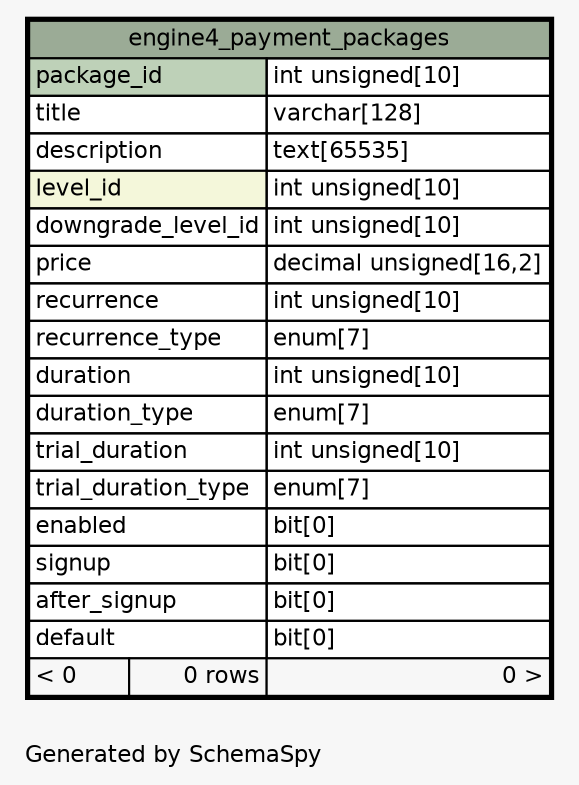 // dot 2.38.0 on Windows 10 10.0
// SchemaSpy rev 590
digraph "oneDegreeRelationshipsDiagram" {
  graph [
    rankdir="RL"
    bgcolor="#f7f7f7"
    label="\nGenerated by SchemaSpy"
    labeljust="l"
    nodesep="0.18"
    ranksep="0.46"
    fontname="Helvetica"
    fontsize="11"
  ];
  node [
    fontname="Helvetica"
    fontsize="11"
    shape="plaintext"
  ];
  edge [
    arrowsize="0.8"
  ];
  "engine4_payment_packages" [
    label=<
    <TABLE BORDER="2" CELLBORDER="1" CELLSPACING="0" BGCOLOR="#ffffff">
      <TR><TD COLSPAN="3" BGCOLOR="#9bab96" ALIGN="CENTER">engine4_payment_packages</TD></TR>
      <TR><TD PORT="package_id" COLSPAN="2" BGCOLOR="#bed1b8" ALIGN="LEFT">package_id</TD><TD PORT="package_id.type" ALIGN="LEFT">int unsigned[10]</TD></TR>
      <TR><TD PORT="title" COLSPAN="2" ALIGN="LEFT">title</TD><TD PORT="title.type" ALIGN="LEFT">varchar[128]</TD></TR>
      <TR><TD PORT="description" COLSPAN="2" ALIGN="LEFT">description</TD><TD PORT="description.type" ALIGN="LEFT">text[65535]</TD></TR>
      <TR><TD PORT="level_id" COLSPAN="2" BGCOLOR="#f4f7da" ALIGN="LEFT">level_id</TD><TD PORT="level_id.type" ALIGN="LEFT">int unsigned[10]</TD></TR>
      <TR><TD PORT="downgrade_level_id" COLSPAN="2" ALIGN="LEFT">downgrade_level_id</TD><TD PORT="downgrade_level_id.type" ALIGN="LEFT">int unsigned[10]</TD></TR>
      <TR><TD PORT="price" COLSPAN="2" ALIGN="LEFT">price</TD><TD PORT="price.type" ALIGN="LEFT">decimal unsigned[16,2]</TD></TR>
      <TR><TD PORT="recurrence" COLSPAN="2" ALIGN="LEFT">recurrence</TD><TD PORT="recurrence.type" ALIGN="LEFT">int unsigned[10]</TD></TR>
      <TR><TD PORT="recurrence_type" COLSPAN="2" ALIGN="LEFT">recurrence_type</TD><TD PORT="recurrence_type.type" ALIGN="LEFT">enum[7]</TD></TR>
      <TR><TD PORT="duration" COLSPAN="2" ALIGN="LEFT">duration</TD><TD PORT="duration.type" ALIGN="LEFT">int unsigned[10]</TD></TR>
      <TR><TD PORT="duration_type" COLSPAN="2" ALIGN="LEFT">duration_type</TD><TD PORT="duration_type.type" ALIGN="LEFT">enum[7]</TD></TR>
      <TR><TD PORT="trial_duration" COLSPAN="2" ALIGN="LEFT">trial_duration</TD><TD PORT="trial_duration.type" ALIGN="LEFT">int unsigned[10]</TD></TR>
      <TR><TD PORT="trial_duration_type" COLSPAN="2" ALIGN="LEFT">trial_duration_type</TD><TD PORT="trial_duration_type.type" ALIGN="LEFT">enum[7]</TD></TR>
      <TR><TD PORT="enabled" COLSPAN="2" ALIGN="LEFT">enabled</TD><TD PORT="enabled.type" ALIGN="LEFT">bit[0]</TD></TR>
      <TR><TD PORT="signup" COLSPAN="2" ALIGN="LEFT">signup</TD><TD PORT="signup.type" ALIGN="LEFT">bit[0]</TD></TR>
      <TR><TD PORT="after_signup" COLSPAN="2" ALIGN="LEFT">after_signup</TD><TD PORT="after_signup.type" ALIGN="LEFT">bit[0]</TD></TR>
      <TR><TD PORT="default" COLSPAN="2" ALIGN="LEFT">default</TD><TD PORT="default.type" ALIGN="LEFT">bit[0]</TD></TR>
      <TR><TD ALIGN="LEFT" BGCOLOR="#f7f7f7">&lt; 0</TD><TD ALIGN="RIGHT" BGCOLOR="#f7f7f7">0 rows</TD><TD ALIGN="RIGHT" BGCOLOR="#f7f7f7">0 &gt;</TD></TR>
    </TABLE>>
    URL="engine4_payment_packages.html"
    tooltip="engine4_payment_packages"
  ];
}
